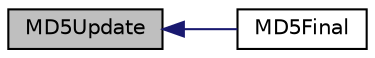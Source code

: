 digraph "MD5Update"
{
  edge [fontname="Helvetica",fontsize="10",labelfontname="Helvetica",labelfontsize="10"];
  node [fontname="Helvetica",fontsize="10",shape=record];
  rankdir="LR";
  Node1 [label="MD5Update",height=0.2,width=0.4,color="black", fillcolor="grey75", style="filled", fontcolor="black"];
  Node1 -> Node2 [dir="back",color="midnightblue",fontsize="10",style="solid"];
  Node2 [label="MD5Final",height=0.2,width=0.4,color="black", fillcolor="white", style="filled",URL="$md5__mit_8c.html#af6532ecc75ec96b98cffee81b635caa9"];
}
